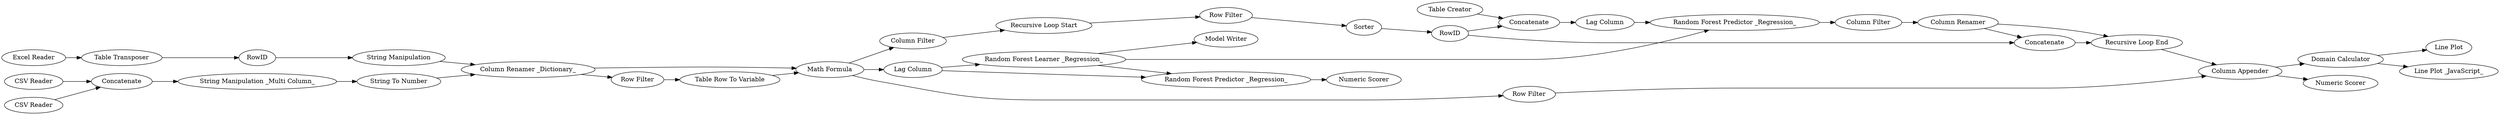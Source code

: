 digraph {
	35 -> 34
	6 -> 5
	41 -> 42
	7 -> 8
	20 -> 9
	3 -> 20
	8 -> 3
	27 -> 26
	25 -> 24
	4 -> 6
	32 -> 41
	2 -> 4
	20 -> 31
	22 -> 23
	10 -> 23
	18 -> 19
	29 -> 21
	31 -> 32
	3 -> 18
	10 -> 36
	24 -> 32
	11 -> 12
	10 -> 11
	37 -> 38
	21 -> 35
	33 -> 34
	38 -> 7
	26 -> 25
	35 -> 25
	9 -> 11
	1 -> 38
	14 -> 13
	23 -> 27
	26 -> 24
	41 -> 40
	5 -> 3
	13 -> 29
	32 -> 39
	20 -> 14
	19 -> 20
	34 -> 22
	9 -> 10
	27 [label="Column Filter"]
	7 [label="String Manipulation _Multi Column_"]
	9 [label="Lag Column"]
	18 [label="Row Filter"]
	21 [label=Sorter]
	26 [label="Column Renamer"]
	8 [label="String To Number"]
	3 [label="Column Renamer _Dictionary_"]
	19 [label="Table Row To Variable"]
	24 [label="Recursive Loop End"]
	41 [label="Domain Calculator"]
	31 [label="Row Filter"]
	6 [label=RowID]
	25 [label=Concatenate]
	12 [label="Numeric Scorer"]
	10 [label="Random Forest Learner _Regression_"]
	1 [label="CSV Reader"]
	42 [label="Line Plot"]
	22 [label="Lag Column"]
	11 [label="Random Forest Predictor _Regression_"]
	4 [label="Table Transposer"]
	23 [label="Random Forest Predictor _Regression_"]
	14 [label="Column Filter"]
	38 [label=Concatenate]
	5 [label="String Manipulation"]
	20 [label="Math Formula"]
	13 [label="Recursive Loop Start"]
	35 [label=RowID]
	34 [label=Concatenate]
	29 [label="Row Filter"]
	36 [label="Model Writer"]
	40 [label="Line Plot _JavaScript_"]
	39 [label="Numeric Scorer"]
	33 [label="Table Creator"]
	32 [label="Column Appender"]
	2 [label="Excel Reader"]
	37 [label="CSV Reader"]
	rankdir=LR
}
